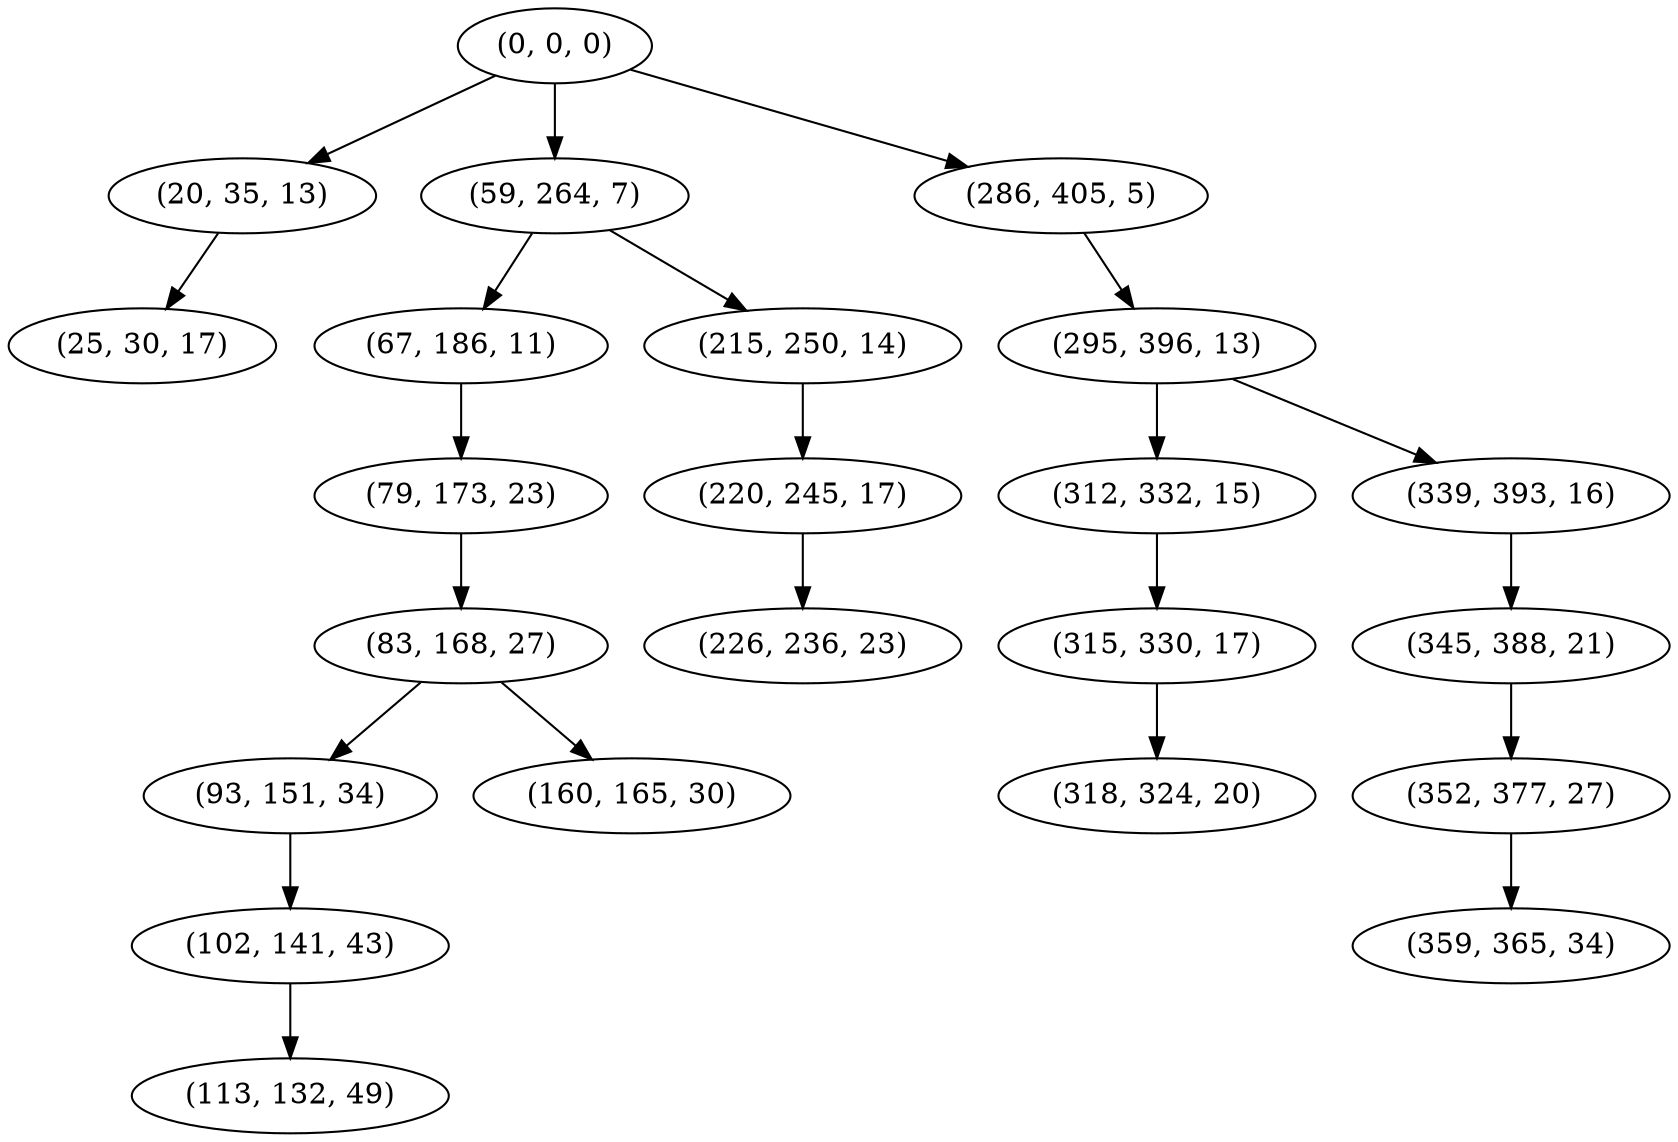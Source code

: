 digraph tree {
    "(0, 0, 0)";
    "(20, 35, 13)";
    "(25, 30, 17)";
    "(59, 264, 7)";
    "(67, 186, 11)";
    "(79, 173, 23)";
    "(83, 168, 27)";
    "(93, 151, 34)";
    "(102, 141, 43)";
    "(113, 132, 49)";
    "(160, 165, 30)";
    "(215, 250, 14)";
    "(220, 245, 17)";
    "(226, 236, 23)";
    "(286, 405, 5)";
    "(295, 396, 13)";
    "(312, 332, 15)";
    "(315, 330, 17)";
    "(318, 324, 20)";
    "(339, 393, 16)";
    "(345, 388, 21)";
    "(352, 377, 27)";
    "(359, 365, 34)";
    "(0, 0, 0)" -> "(20, 35, 13)";
    "(0, 0, 0)" -> "(59, 264, 7)";
    "(0, 0, 0)" -> "(286, 405, 5)";
    "(20, 35, 13)" -> "(25, 30, 17)";
    "(59, 264, 7)" -> "(67, 186, 11)";
    "(59, 264, 7)" -> "(215, 250, 14)";
    "(67, 186, 11)" -> "(79, 173, 23)";
    "(79, 173, 23)" -> "(83, 168, 27)";
    "(83, 168, 27)" -> "(93, 151, 34)";
    "(83, 168, 27)" -> "(160, 165, 30)";
    "(93, 151, 34)" -> "(102, 141, 43)";
    "(102, 141, 43)" -> "(113, 132, 49)";
    "(215, 250, 14)" -> "(220, 245, 17)";
    "(220, 245, 17)" -> "(226, 236, 23)";
    "(286, 405, 5)" -> "(295, 396, 13)";
    "(295, 396, 13)" -> "(312, 332, 15)";
    "(295, 396, 13)" -> "(339, 393, 16)";
    "(312, 332, 15)" -> "(315, 330, 17)";
    "(315, 330, 17)" -> "(318, 324, 20)";
    "(339, 393, 16)" -> "(345, 388, 21)";
    "(345, 388, 21)" -> "(352, 377, 27)";
    "(352, 377, 27)" -> "(359, 365, 34)";
}
